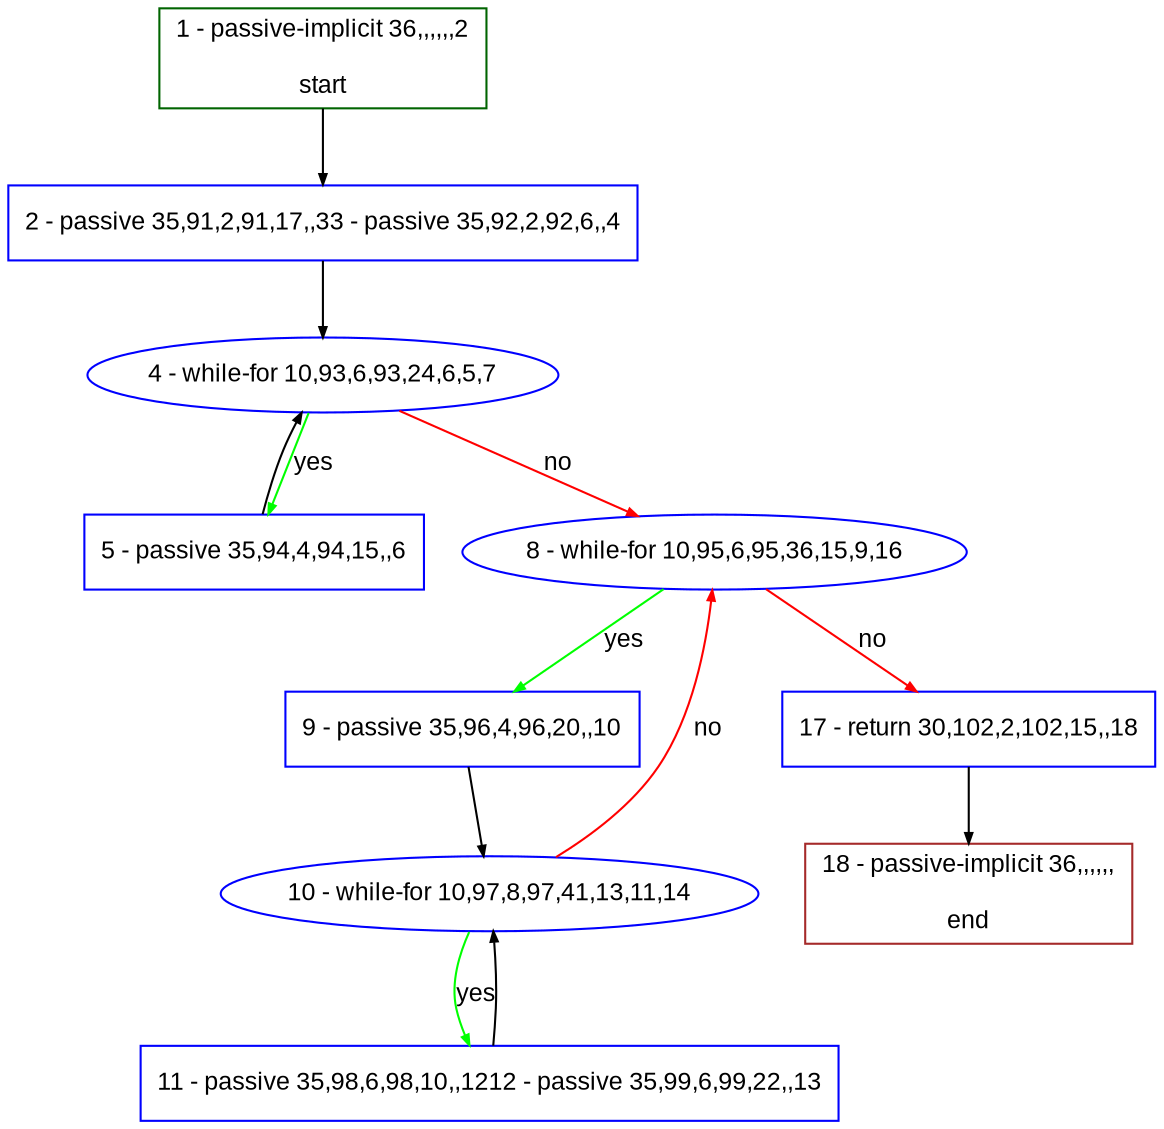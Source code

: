 digraph "" {
  graph [pack="true", label="", fontsize="12", packmode="clust", fontname="Arial", fillcolor="#FFFFCC", bgcolor="white", style="rounded,filled", compound="true"];
  node [node_initialized="no", label="", color="grey", fontsize="12", fillcolor="white", fontname="Arial", style="filled", shape="rectangle", compound="true", fixedsize="false"];
  edge [fontcolor="black", arrowhead="normal", arrowtail="none", arrowsize="0.5", ltail="", label="", color="black", fontsize="12", lhead="", fontname="Arial", dir="forward", compound="true"];
  __N1 [label="2 - passive 35,91,2,91,17,,33 - passive 35,92,2,92,6,,4", color="#0000ff", fillcolor="#ffffff", style="filled", shape="box"];
  __N2 [label="1 - passive-implicit 36,,,,,,2\n\nstart", color="#006400", fillcolor="#ffffff", style="filled", shape="box"];
  __N3 [label="4 - while-for 10,93,6,93,24,6,5,7", color="#0000ff", fillcolor="#ffffff", style="filled", shape="oval"];
  __N4 [label="5 - passive 35,94,4,94,15,,6", color="#0000ff", fillcolor="#ffffff", style="filled", shape="box"];
  __N5 [label="8 - while-for 10,95,6,95,36,15,9,16", color="#0000ff", fillcolor="#ffffff", style="filled", shape="oval"];
  __N6 [label="9 - passive 35,96,4,96,20,,10", color="#0000ff", fillcolor="#ffffff", style="filled", shape="box"];
  __N7 [label="17 - return 30,102,2,102,15,,18", color="#0000ff", fillcolor="#ffffff", style="filled", shape="box"];
  __N8 [label="10 - while-for 10,97,8,97,41,13,11,14", color="#0000ff", fillcolor="#ffffff", style="filled", shape="oval"];
  __N9 [label="11 - passive 35,98,6,98,10,,1212 - passive 35,99,6,99,22,,13", color="#0000ff", fillcolor="#ffffff", style="filled", shape="box"];
  __N10 [label="18 - passive-implicit 36,,,,,,\n\nend", color="#a52a2a", fillcolor="#ffffff", style="filled", shape="box"];
  __N2 -> __N1 [arrowhead="normal", arrowtail="none", color="#000000", label="", dir="forward"];
  __N1 -> __N3 [arrowhead="normal", arrowtail="none", color="#000000", label="", dir="forward"];
  __N3 -> __N4 [arrowhead="normal", arrowtail="none", color="#00ff00", label="yes", dir="forward"];
  __N4 -> __N3 [arrowhead="normal", arrowtail="none", color="#000000", label="", dir="forward"];
  __N3 -> __N5 [arrowhead="normal", arrowtail="none", color="#ff0000", label="no", dir="forward"];
  __N5 -> __N6 [arrowhead="normal", arrowtail="none", color="#00ff00", label="yes", dir="forward"];
  __N5 -> __N7 [arrowhead="normal", arrowtail="none", color="#ff0000", label="no", dir="forward"];
  __N6 -> __N8 [arrowhead="normal", arrowtail="none", color="#000000", label="", dir="forward"];
  __N8 -> __N5 [arrowhead="normal", arrowtail="none", color="#ff0000", label="no", dir="forward"];
  __N8 -> __N9 [arrowhead="normal", arrowtail="none", color="#00ff00", label="yes", dir="forward"];
  __N9 -> __N8 [arrowhead="normal", arrowtail="none", color="#000000", label="", dir="forward"];
  __N7 -> __N10 [arrowhead="normal", arrowtail="none", color="#000000", label="", dir="forward"];
}
